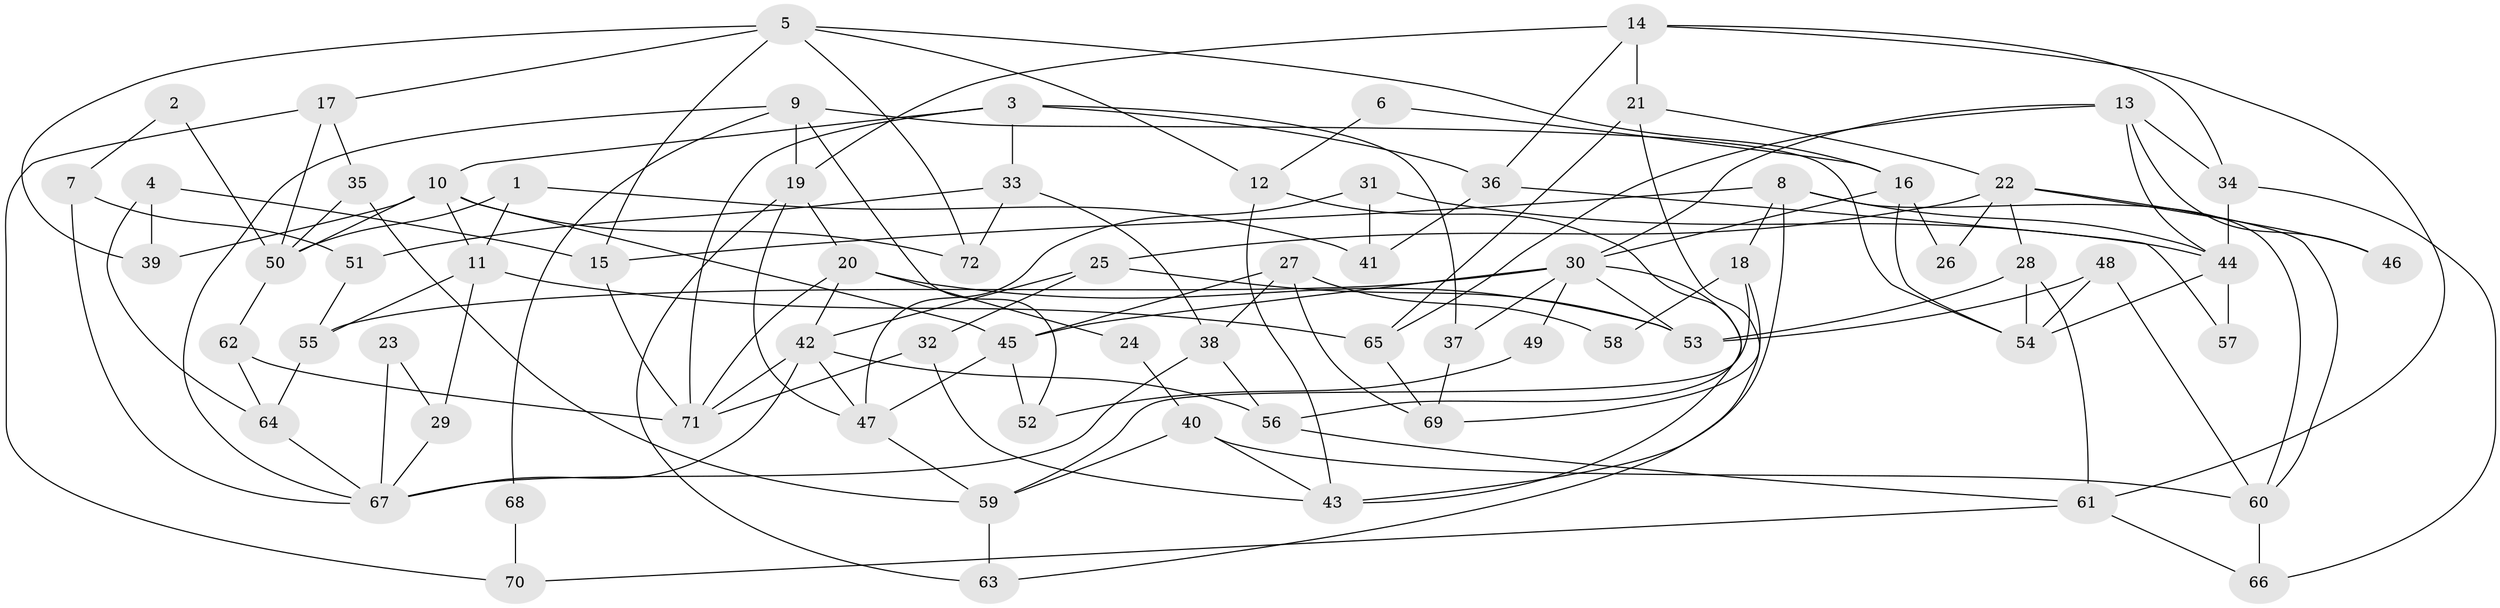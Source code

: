// coarse degree distribution, {4: 0.13636363636363635, 5: 0.09090909090909091, 7: 0.13636363636363635, 2: 0.1590909090909091, 6: 0.22727272727272727, 9: 0.022727272727272728, 8: 0.06818181818181818, 11: 0.022727272727272728, 3: 0.13636363636363635}
// Generated by graph-tools (version 1.1) at 2025/41/03/06/25 10:41:58]
// undirected, 72 vertices, 144 edges
graph export_dot {
graph [start="1"]
  node [color=gray90,style=filled];
  1;
  2;
  3;
  4;
  5;
  6;
  7;
  8;
  9;
  10;
  11;
  12;
  13;
  14;
  15;
  16;
  17;
  18;
  19;
  20;
  21;
  22;
  23;
  24;
  25;
  26;
  27;
  28;
  29;
  30;
  31;
  32;
  33;
  34;
  35;
  36;
  37;
  38;
  39;
  40;
  41;
  42;
  43;
  44;
  45;
  46;
  47;
  48;
  49;
  50;
  51;
  52;
  53;
  54;
  55;
  56;
  57;
  58;
  59;
  60;
  61;
  62;
  63;
  64;
  65;
  66;
  67;
  68;
  69;
  70;
  71;
  72;
  1 -- 50;
  1 -- 41;
  1 -- 11;
  2 -- 7;
  2 -- 50;
  3 -- 10;
  3 -- 71;
  3 -- 33;
  3 -- 36;
  3 -- 37;
  4 -- 39;
  4 -- 15;
  4 -- 64;
  5 -- 16;
  5 -- 17;
  5 -- 12;
  5 -- 15;
  5 -- 39;
  5 -- 72;
  6 -- 12;
  6 -- 16;
  7 -- 67;
  7 -- 51;
  8 -- 15;
  8 -- 44;
  8 -- 18;
  8 -- 43;
  8 -- 60;
  9 -- 54;
  9 -- 67;
  9 -- 19;
  9 -- 52;
  9 -- 68;
  10 -- 11;
  10 -- 72;
  10 -- 39;
  10 -- 45;
  10 -- 50;
  11 -- 65;
  11 -- 29;
  11 -- 55;
  12 -- 56;
  12 -- 43;
  13 -- 30;
  13 -- 34;
  13 -- 44;
  13 -- 46;
  13 -- 65;
  14 -- 19;
  14 -- 61;
  14 -- 21;
  14 -- 34;
  14 -- 36;
  15 -- 71;
  16 -- 30;
  16 -- 54;
  16 -- 26;
  17 -- 35;
  17 -- 50;
  17 -- 70;
  18 -- 59;
  18 -- 58;
  18 -- 63;
  19 -- 47;
  19 -- 20;
  19 -- 63;
  20 -- 42;
  20 -- 24;
  20 -- 53;
  20 -- 71;
  21 -- 69;
  21 -- 22;
  21 -- 65;
  22 -- 28;
  22 -- 25;
  22 -- 26;
  22 -- 46;
  22 -- 60;
  23 -- 67;
  23 -- 29;
  24 -- 40;
  25 -- 42;
  25 -- 32;
  25 -- 53;
  27 -- 69;
  27 -- 45;
  27 -- 38;
  27 -- 58;
  28 -- 54;
  28 -- 53;
  28 -- 61;
  29 -- 67;
  30 -- 43;
  30 -- 53;
  30 -- 37;
  30 -- 45;
  30 -- 49;
  30 -- 55;
  31 -- 47;
  31 -- 44;
  31 -- 41;
  32 -- 43;
  32 -- 71;
  33 -- 38;
  33 -- 51;
  33 -- 72;
  34 -- 66;
  34 -- 44;
  35 -- 59;
  35 -- 50;
  36 -- 41;
  36 -- 57;
  37 -- 69;
  38 -- 67;
  38 -- 56;
  40 -- 43;
  40 -- 60;
  40 -- 59;
  42 -- 47;
  42 -- 71;
  42 -- 56;
  42 -- 67;
  44 -- 54;
  44 -- 57;
  45 -- 47;
  45 -- 52;
  47 -- 59;
  48 -- 60;
  48 -- 53;
  48 -- 54;
  49 -- 52;
  50 -- 62;
  51 -- 55;
  55 -- 64;
  56 -- 61;
  59 -- 63;
  60 -- 66;
  61 -- 66;
  61 -- 70;
  62 -- 64;
  62 -- 71;
  64 -- 67;
  65 -- 69;
  68 -- 70;
}
